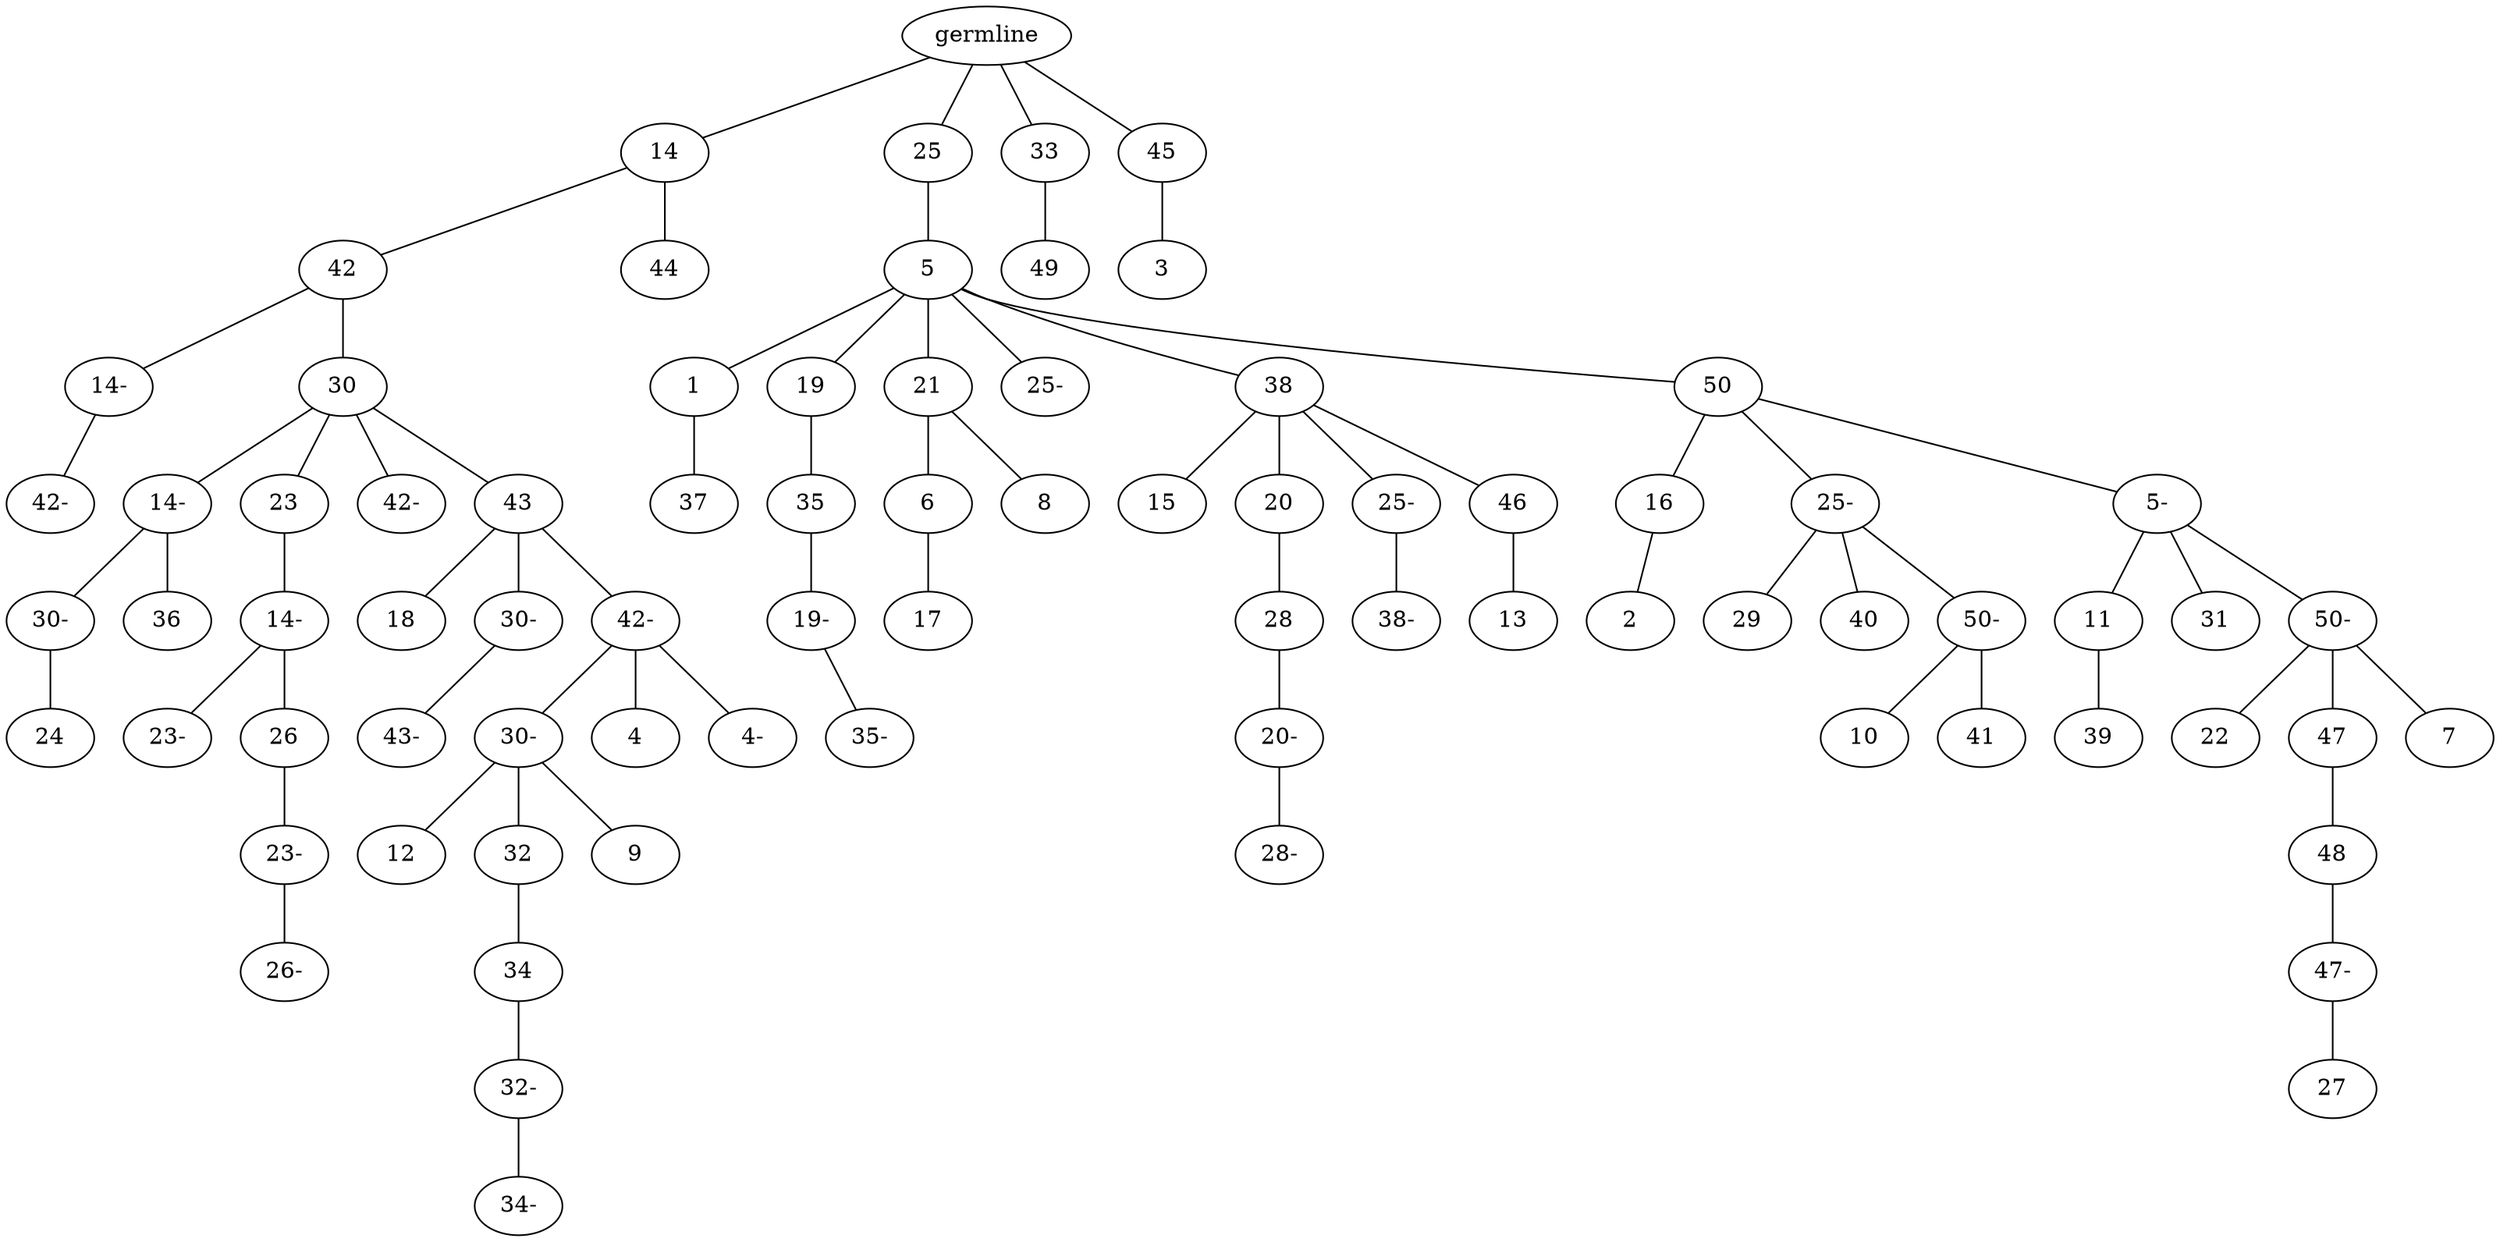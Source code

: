 graph tree {
    "140650062977872" [label="germline"];
    "140650082727632" [label="14"];
    "140650082726000" [label="42"];
    "140650082728928" [label="14-"];
    "140650082726480" [label="42-"];
    "140650082726576" [label="30"];
    "140650082727680" [label="14-"];
    "140650082727248" [label="30-"];
    "140650082726768" [label="24"];
    "140650082729072" [label="36"];
    "140650082729648" [label="23"];
    "140650082728880" [label="14-"];
    "140650082728208" [label="23-"];
    "140650082727008" [label="26"];
    "140650082728160" [label="23-"];
    "140650063514976" [label="26-"];
    "140650082728352" [label="42-"];
    "140650082727536" [label="43"];
    "140650082727056" [label="18"];
    "140650063511664" [label="30-"];
    "140650063515072" [label="43-"];
    "140650079743424" [label="42-"];
    "140650079740016" [label="30-"];
    "140650079742224" [label="12"];
    "140650079740400" [label="32"];
    "140650079743376" [label="34"];
    "140650071480928" [label="32-"];
    "140650071480208" [label="34-"];
    "140650079743040" [label="9"];
    "140650079743280" [label="4"];
    "140650071479920" [label="4-"];
    "140650082727920" [label="44"];
    "140650082727152" [label="25"];
    "140650082727440" [label="5"];
    "140650063512768" [label="1"];
    "140650063515456" [label="37"];
    "140650063512048" [label="19"];
    "140650078177888" [label="35"];
    "140650078175824" [label="19-"];
    "140650078175728" [label="35-"];
    "140650063512960" [label="21"];
    "140650078176208" [label="6"];
    "140650078179232" [label="17"];
    "140650078178320" [label="8"];
    "140650078177792" [label="25-"];
    "140650078179040" [label="38"];
    "140650078177552" [label="15"];
    "140650078178464" [label="20"];
    "140650078178656" [label="28"];
    "140650078176352" [label="20-"];
    "140650078177456" [label="28-"];
    "140650078179136" [label="25-"];
    "140650078178608" [label="38-"];
    "140650078177600" [label="46"];
    "140650078177744" [label="13"];
    "140650078177024" [label="50"];
    "140650078175296" [label="16"];
    "140650068094832" [label="2"];
    "140650078179280" [label="25-"];
    "140650068092720" [label="29"];
    "140650068093056" [label="40"];
    "140650068093536" [label="50-"];
    "140650068093968" [label="10"];
    "140650068094880" [label="41"];
    "140650068091136" [label="5-"];
    "140650068091616" [label="11"];
    "140650068093632" [label="39"];
    "140650068093392" [label="31"];
    "140650068091520" [label="50-"];
    "140650068094736" [label="22"];
    "140650068091328" [label="47"];
    "140650068091664" [label="48"];
    "140650068092768" [label="47-"];
    "140650079741744" [label="27"];
    "140650068092624" [label="7"];
    "140650082728976" [label="33"];
    "140650063515600" [label="49"];
    "140650082728592" [label="45"];
    "140650068092288" [label="3"];
    "140650062977872" -- "140650082727632";
    "140650062977872" -- "140650082727152";
    "140650062977872" -- "140650082728976";
    "140650062977872" -- "140650082728592";
    "140650082727632" -- "140650082726000";
    "140650082727632" -- "140650082727920";
    "140650082726000" -- "140650082728928";
    "140650082726000" -- "140650082726576";
    "140650082728928" -- "140650082726480";
    "140650082726576" -- "140650082727680";
    "140650082726576" -- "140650082729648";
    "140650082726576" -- "140650082728352";
    "140650082726576" -- "140650082727536";
    "140650082727680" -- "140650082727248";
    "140650082727680" -- "140650082729072";
    "140650082727248" -- "140650082726768";
    "140650082729648" -- "140650082728880";
    "140650082728880" -- "140650082728208";
    "140650082728880" -- "140650082727008";
    "140650082727008" -- "140650082728160";
    "140650082728160" -- "140650063514976";
    "140650082727536" -- "140650082727056";
    "140650082727536" -- "140650063511664";
    "140650082727536" -- "140650079743424";
    "140650063511664" -- "140650063515072";
    "140650079743424" -- "140650079740016";
    "140650079743424" -- "140650079743280";
    "140650079743424" -- "140650071479920";
    "140650079740016" -- "140650079742224";
    "140650079740016" -- "140650079740400";
    "140650079740016" -- "140650079743040";
    "140650079740400" -- "140650079743376";
    "140650079743376" -- "140650071480928";
    "140650071480928" -- "140650071480208";
    "140650082727152" -- "140650082727440";
    "140650082727440" -- "140650063512768";
    "140650082727440" -- "140650063512048";
    "140650082727440" -- "140650063512960";
    "140650082727440" -- "140650078177792";
    "140650082727440" -- "140650078179040";
    "140650082727440" -- "140650078177024";
    "140650063512768" -- "140650063515456";
    "140650063512048" -- "140650078177888";
    "140650078177888" -- "140650078175824";
    "140650078175824" -- "140650078175728";
    "140650063512960" -- "140650078176208";
    "140650063512960" -- "140650078178320";
    "140650078176208" -- "140650078179232";
    "140650078179040" -- "140650078177552";
    "140650078179040" -- "140650078178464";
    "140650078179040" -- "140650078179136";
    "140650078179040" -- "140650078177600";
    "140650078178464" -- "140650078178656";
    "140650078178656" -- "140650078176352";
    "140650078176352" -- "140650078177456";
    "140650078179136" -- "140650078178608";
    "140650078177600" -- "140650078177744";
    "140650078177024" -- "140650078175296";
    "140650078177024" -- "140650078179280";
    "140650078177024" -- "140650068091136";
    "140650078175296" -- "140650068094832";
    "140650078179280" -- "140650068092720";
    "140650078179280" -- "140650068093056";
    "140650078179280" -- "140650068093536";
    "140650068093536" -- "140650068093968";
    "140650068093536" -- "140650068094880";
    "140650068091136" -- "140650068091616";
    "140650068091136" -- "140650068093392";
    "140650068091136" -- "140650068091520";
    "140650068091616" -- "140650068093632";
    "140650068091520" -- "140650068094736";
    "140650068091520" -- "140650068091328";
    "140650068091520" -- "140650068092624";
    "140650068091328" -- "140650068091664";
    "140650068091664" -- "140650068092768";
    "140650068092768" -- "140650079741744";
    "140650082728976" -- "140650063515600";
    "140650082728592" -- "140650068092288";
}
